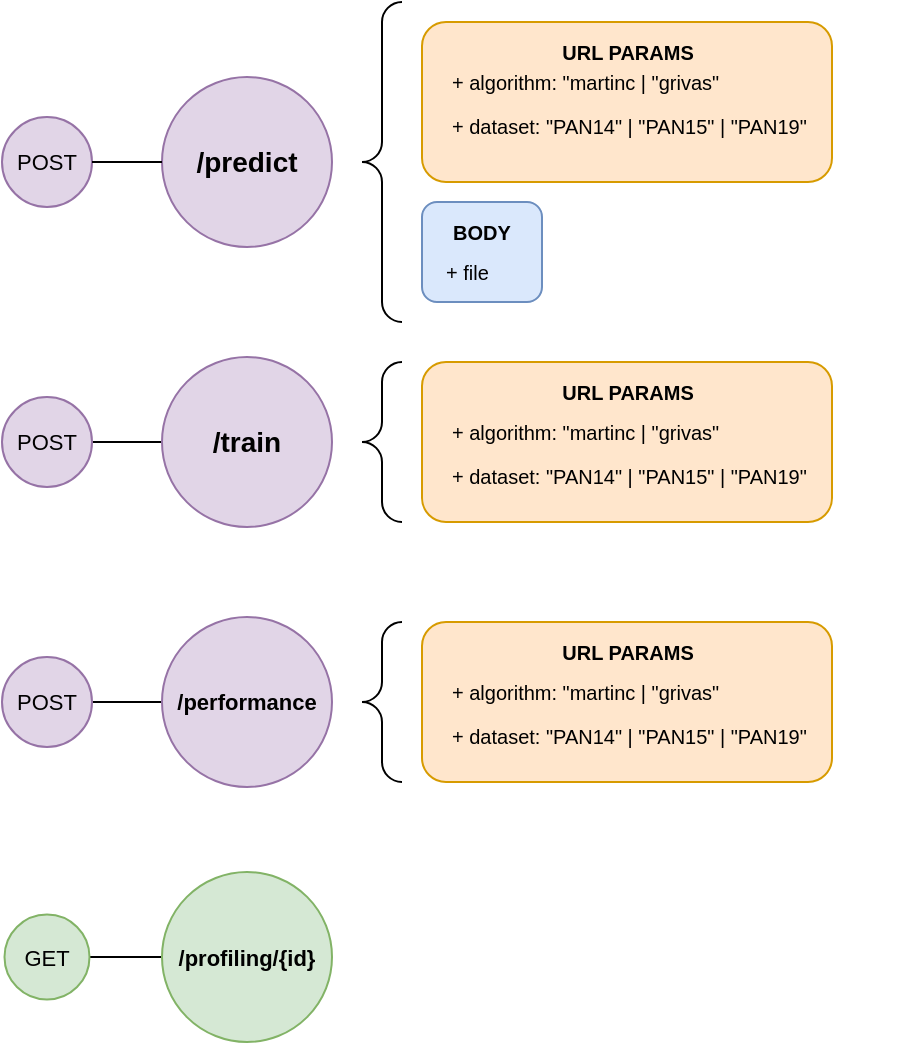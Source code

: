 <mxfile version="21.6.9" type="device">
  <diagram name="Page-1" id="yVrxY_XxaGsny3WAe9Ac">
    <mxGraphModel dx="1359" dy="727" grid="1" gridSize="10" guides="1" tooltips="1" connect="1" arrows="1" fold="1" page="1" pageScale="1" pageWidth="1600" pageHeight="900" math="0" shadow="0">
      <root>
        <mxCell id="0" />
        <mxCell id="1" parent="0" />
        <mxCell id="qFTJZS8hmHjdNnnsqD7k-1" value="/predict" style="ellipse;whiteSpace=wrap;html=1;aspect=fixed;fontSize=14;fontStyle=1;fillColor=#e1d5e7;strokeColor=#9673a6;" parent="1" vertex="1">
          <mxGeometry x="400" y="192.5" width="85" height="85" as="geometry" />
        </mxCell>
        <mxCell id="qFTJZS8hmHjdNnnsqD7k-10" value="&lt;span style=&quot;font-size: 11px;&quot;&gt;POST&lt;/span&gt;" style="ellipse;whiteSpace=wrap;html=1;aspect=fixed;fillColor=#e1d5e7;strokeColor=#9673a6;fontStyle=0;fontSize=11;" parent="1" vertex="1">
          <mxGeometry x="320" y="212.5" width="45" height="45" as="geometry" />
        </mxCell>
        <mxCell id="qFTJZS8hmHjdNnnsqD7k-12" value="" style="rounded=1;whiteSpace=wrap;html=1;fillColor=#ffe6cc;strokeColor=#d79b00;" parent="1" vertex="1">
          <mxGeometry x="530" y="165" width="205" height="80" as="geometry" />
        </mxCell>
        <mxCell id="qFTJZS8hmHjdNnnsqD7k-13" value="" style="rounded=1;whiteSpace=wrap;html=1;fillColor=#dae8fc;strokeColor=#6c8ebf;" parent="1" vertex="1">
          <mxGeometry x="530" y="255" width="60" height="50" as="geometry" />
        </mxCell>
        <mxCell id="qFTJZS8hmHjdNnnsqD7k-14" value="&lt;p style=&quot;font-size: 10px;&quot;&gt;+ algorithm: &quot;martinc | &quot;grivas&quot;&lt;/p&gt;&lt;p style=&quot;font-size: 10px;&quot;&gt;+ dataset: &quot;PAN14&quot; | &quot;PAN15&quot; | &quot;PAN19&quot;&lt;br style=&quot;font-size: 10px;&quot;&gt;&lt;/p&gt;" style="text;html=1;strokeColor=none;fillColor=none;spacing=5;spacingTop=-20;whiteSpace=wrap;overflow=hidden;rounded=0;fontSize=10;" parent="1" vertex="1">
          <mxGeometry x="540" y="190" width="230" height="50" as="geometry" />
        </mxCell>
        <mxCell id="qFTJZS8hmHjdNnnsqD7k-16" value="URL PARAMS" style="text;html=1;strokeColor=none;fillColor=none;align=center;verticalAlign=middle;whiteSpace=wrap;rounded=0;fontStyle=1;fontSize=10;" parent="1" vertex="1">
          <mxGeometry x="577.5" y="165" width="110" height="30" as="geometry" />
        </mxCell>
        <mxCell id="qFTJZS8hmHjdNnnsqD7k-18" value="BODY" style="text;html=1;strokeColor=none;fillColor=none;align=center;verticalAlign=middle;whiteSpace=wrap;rounded=0;fontStyle=1;fontSize=10;" parent="1" vertex="1">
          <mxGeometry x="530" y="255" width="60" height="30" as="geometry" />
        </mxCell>
        <mxCell id="qFTJZS8hmHjdNnnsqD7k-20" value="+ file" style="text;html=1;strokeColor=none;fillColor=none;align=left;verticalAlign=middle;whiteSpace=wrap;rounded=0;fontSize=10;" parent="1" vertex="1">
          <mxGeometry x="540" y="275" width="40" height="30" as="geometry" />
        </mxCell>
        <mxCell id="qFTJZS8hmHjdNnnsqD7k-22" value="" style="rounded=0;orthogonalLoop=1;jettySize=auto;html=1;exitX=1;exitY=0.5;exitDx=0;exitDy=0;entryX=0;entryY=0.5;entryDx=0;entryDy=0;endArrow=none;endFill=0;" parent="1" source="qFTJZS8hmHjdNnnsqD7k-23" target="qFTJZS8hmHjdNnnsqD7k-27" edge="1">
          <mxGeometry relative="1" as="geometry">
            <mxPoint x="-100" y="617.5" as="targetPoint" />
          </mxGeometry>
        </mxCell>
        <mxCell id="qFTJZS8hmHjdNnnsqD7k-23" value="&lt;span style=&quot;font-size: 11px;&quot;&gt;GET&lt;/span&gt;" style="ellipse;whiteSpace=wrap;html=1;aspect=fixed;fillColor=#d5e8d4;strokeColor=#82b366;fontStyle=0;fontSize=11;" parent="1" vertex="1">
          <mxGeometry x="321.25" y="611.25" width="42.5" height="42.5" as="geometry" />
        </mxCell>
        <mxCell id="qFTJZS8hmHjdNnnsqD7k-25" value="" style="rounded=0;orthogonalLoop=1;jettySize=auto;html=1;exitX=1;exitY=0.5;exitDx=0;exitDy=0;entryX=0;entryY=0.5;entryDx=0;entryDy=0;endArrow=none;endFill=0;" parent="1" source="qFTJZS8hmHjdNnnsqD7k-26" target="qFTJZS8hmHjdNnnsqD7k-28" edge="1">
          <mxGeometry relative="1" as="geometry">
            <mxPoint x="400" y="435" as="targetPoint" />
          </mxGeometry>
        </mxCell>
        <mxCell id="qFTJZS8hmHjdNnnsqD7k-26" value="POST" style="ellipse;whiteSpace=wrap;html=1;aspect=fixed;fillColor=#e1d5e7;strokeColor=#9673a6;fontStyle=0;fontSize=11;" parent="1" vertex="1">
          <mxGeometry x="320" y="352.5" width="45" height="45" as="geometry" />
        </mxCell>
        <mxCell id="qFTJZS8hmHjdNnnsqD7k-27" value="/profiling/{id}" style="ellipse;whiteSpace=wrap;html=1;aspect=fixed;fontSize=11;fontStyle=1;fillColor=#d5e8d4;strokeColor=#82b366;" parent="1" vertex="1">
          <mxGeometry x="400" y="590" width="85" height="85" as="geometry" />
        </mxCell>
        <mxCell id="qFTJZS8hmHjdNnnsqD7k-28" value="/train" style="ellipse;whiteSpace=wrap;html=1;aspect=fixed;fontSize=14;fontStyle=1;fillColor=#e1d5e7;strokeColor=#9673a6;" parent="1" vertex="1">
          <mxGeometry x="400" y="332.5" width="85" height="85" as="geometry" />
        </mxCell>
        <mxCell id="qFTJZS8hmHjdNnnsqD7k-35" value="" style="rounded=1;whiteSpace=wrap;html=1;fillColor=#ffe6cc;strokeColor=#d79b00;" parent="1" vertex="1">
          <mxGeometry x="530" y="335" width="205" height="80" as="geometry" />
        </mxCell>
        <mxCell id="qFTJZS8hmHjdNnnsqD7k-36" value="&lt;p style=&quot;font-size: 10px;&quot;&gt;+ algorithm: &quot;martinc | &quot;grivas&quot;&lt;/p&gt;&lt;p style=&quot;font-size: 10px;&quot;&gt;+ dataset: &quot;PAN14&quot; | &quot;PAN15&quot; | &quot;PAN19&quot;&lt;br style=&quot;font-size: 10px;&quot;&gt;&lt;/p&gt;" style="text;html=1;strokeColor=none;fillColor=none;spacing=5;spacingTop=-20;whiteSpace=wrap;overflow=hidden;rounded=0;fontSize=10;" parent="1" vertex="1">
          <mxGeometry x="540" y="365" width="230" height="50" as="geometry" />
        </mxCell>
        <mxCell id="qFTJZS8hmHjdNnnsqD7k-37" value="URL PARAMS" style="text;html=1;strokeColor=none;fillColor=none;align=center;verticalAlign=middle;whiteSpace=wrap;rounded=0;fontStyle=1;fontSize=10;" parent="1" vertex="1">
          <mxGeometry x="577.5" y="335" width="110" height="30" as="geometry" />
        </mxCell>
        <mxCell id="qFTJZS8hmHjdNnnsqD7k-38" value="" style="rounded=0;orthogonalLoop=1;jettySize=auto;html=1;exitX=1;exitY=0.5;exitDx=0;exitDy=0;entryX=0;entryY=0.5;entryDx=0;entryDy=0;endArrow=none;endFill=0;" parent="1" source="qFTJZS8hmHjdNnnsqD7k-39" target="qFTJZS8hmHjdNnnsqD7k-40" edge="1">
          <mxGeometry relative="1" as="geometry">
            <mxPoint x="400" y="565" as="targetPoint" />
          </mxGeometry>
        </mxCell>
        <mxCell id="qFTJZS8hmHjdNnnsqD7k-39" value="POST" style="ellipse;whiteSpace=wrap;html=1;aspect=fixed;fillColor=#e1d5e7;strokeColor=#9673a6;fontStyle=0;fontSize=11;" parent="1" vertex="1">
          <mxGeometry x="320" y="482.5" width="45" height="45" as="geometry" />
        </mxCell>
        <mxCell id="qFTJZS8hmHjdNnnsqD7k-40" value="/performance" style="ellipse;whiteSpace=wrap;html=1;aspect=fixed;fontSize=11;fontStyle=1;fillColor=#e1d5e7;strokeColor=#9673a6;" parent="1" vertex="1">
          <mxGeometry x="400" y="462.5" width="85" height="85" as="geometry" />
        </mxCell>
        <mxCell id="qFTJZS8hmHjdNnnsqD7k-41" value="" style="rounded=1;whiteSpace=wrap;html=1;fillColor=#ffe6cc;strokeColor=#d79b00;" parent="1" vertex="1">
          <mxGeometry x="530" y="465" width="205" height="80" as="geometry" />
        </mxCell>
        <mxCell id="qFTJZS8hmHjdNnnsqD7k-42" value="&lt;p style=&quot;font-size: 10px;&quot;&gt;+ algorithm: &quot;martinc | &quot;grivas&quot;&lt;/p&gt;&lt;p style=&quot;font-size: 10px;&quot;&gt;+ dataset: &quot;PAN14&quot; | &quot;PAN15&quot; | &quot;PAN19&quot;&lt;br style=&quot;font-size: 10px;&quot;&gt;&lt;/p&gt;" style="text;html=1;strokeColor=none;fillColor=none;spacing=5;spacingTop=-20;whiteSpace=wrap;overflow=hidden;rounded=0;fontSize=10;" parent="1" vertex="1">
          <mxGeometry x="540" y="495" width="230" height="50" as="geometry" />
        </mxCell>
        <mxCell id="qFTJZS8hmHjdNnnsqD7k-43" value="URL PARAMS" style="text;html=1;strokeColor=none;fillColor=none;align=center;verticalAlign=middle;whiteSpace=wrap;rounded=0;fontStyle=1;fontSize=10;" parent="1" vertex="1">
          <mxGeometry x="577.5" y="465" width="110" height="30" as="geometry" />
        </mxCell>
        <mxCell id="qFTJZS8hmHjdNnnsqD7k-45" value="" style="rounded=0;orthogonalLoop=1;jettySize=auto;html=1;exitX=1;exitY=0.5;exitDx=0;exitDy=0;entryX=0;entryY=0.5;entryDx=0;entryDy=0;endArrow=none;endFill=0;" parent="1" source="qFTJZS8hmHjdNnnsqD7k-10" target="qFTJZS8hmHjdNnnsqD7k-1" edge="1">
          <mxGeometry relative="1" as="geometry">
            <mxPoint x="295" y="235" as="sourcePoint" />
            <mxPoint x="390" y="235" as="targetPoint" />
          </mxGeometry>
        </mxCell>
        <mxCell id="uJYJjd_BJu7hfbsynbIF-4" value="" style="labelPosition=right;align=left;strokeWidth=1;shape=mxgraph.mockup.markup.curlyBrace;html=1;shadow=0;dashed=0;strokeColor=#000000;direction=north;" parent="1" vertex="1">
          <mxGeometry x="500" y="155" width="20" height="160" as="geometry" />
        </mxCell>
        <mxCell id="uJYJjd_BJu7hfbsynbIF-5" value="" style="labelPosition=right;align=left;strokeWidth=1;shape=mxgraph.mockup.markup.curlyBrace;html=1;shadow=0;dashed=0;strokeColor=#000000;direction=north;" parent="1" vertex="1">
          <mxGeometry x="500" y="335" width="20" height="80" as="geometry" />
        </mxCell>
        <mxCell id="uJYJjd_BJu7hfbsynbIF-6" value="" style="labelPosition=right;align=left;strokeWidth=1;shape=mxgraph.mockup.markup.curlyBrace;html=1;shadow=0;dashed=0;strokeColor=#000000;direction=north;" parent="1" vertex="1">
          <mxGeometry x="500" y="465" width="20" height="80" as="geometry" />
        </mxCell>
      </root>
    </mxGraphModel>
  </diagram>
</mxfile>
